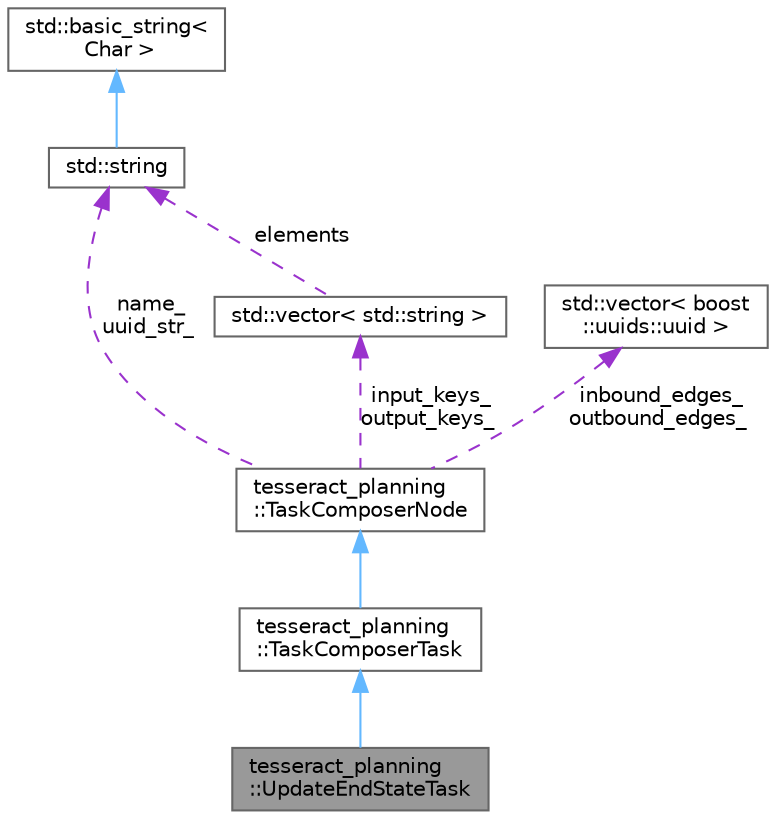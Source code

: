 digraph "tesseract_planning::UpdateEndStateTask"
{
 // LATEX_PDF_SIZE
  bgcolor="transparent";
  edge [fontname=Helvetica,fontsize=10,labelfontname=Helvetica,labelfontsize=10];
  node [fontname=Helvetica,fontsize=10,shape=box,height=0.2,width=0.4];
  Node1 [label="tesseract_planning\l::UpdateEndStateTask",height=0.2,width=0.4,color="gray40", fillcolor="grey60", style="filled", fontcolor="black",tooltip=" "];
  Node2 -> Node1 [dir="back",color="steelblue1",style="solid"];
  Node2 [label="tesseract_planning\l::TaskComposerTask",height=0.2,width=0.4,color="gray40", fillcolor="white", style="filled",URL="$d8/def/classtesseract__planning_1_1TaskComposerTask.html",tooltip=" "];
  Node3 -> Node2 [dir="back",color="steelblue1",style="solid"];
  Node3 [label="tesseract_planning\l::TaskComposerNode",height=0.2,width=0.4,color="gray40", fillcolor="white", style="filled",URL="$de/d23/classtesseract__planning_1_1TaskComposerNode.html",tooltip="Represents a node the pipeline to be executed."];
  Node4 -> Node3 [dir="back",color="darkorchid3",style="dashed",label=" name_\nuuid_str_" ];
  Node4 [label="std::string",height=0.2,width=0.4,color="gray40", fillcolor="white", style="filled",tooltip=" "];
  Node5 -> Node4 [dir="back",color="steelblue1",style="solid"];
  Node5 [label="std::basic_string\<\l Char \>",height=0.2,width=0.4,color="gray40", fillcolor="white", style="filled",tooltip=" "];
  Node6 -> Node3 [dir="back",color="darkorchid3",style="dashed",label=" inbound_edges_\noutbound_edges_" ];
  Node6 [label="std::vector\< boost\l::uuids::uuid \>",height=0.2,width=0.4,color="gray40", fillcolor="white", style="filled",tooltip=" "];
  Node7 -> Node3 [dir="back",color="darkorchid3",style="dashed",label=" input_keys_\noutput_keys_" ];
  Node7 [label="std::vector\< std::string \>",height=0.2,width=0.4,color="gray40", fillcolor="white", style="filled",tooltip=" "];
  Node4 -> Node7 [dir="back",color="darkorchid3",style="dashed",label=" elements" ];
}
